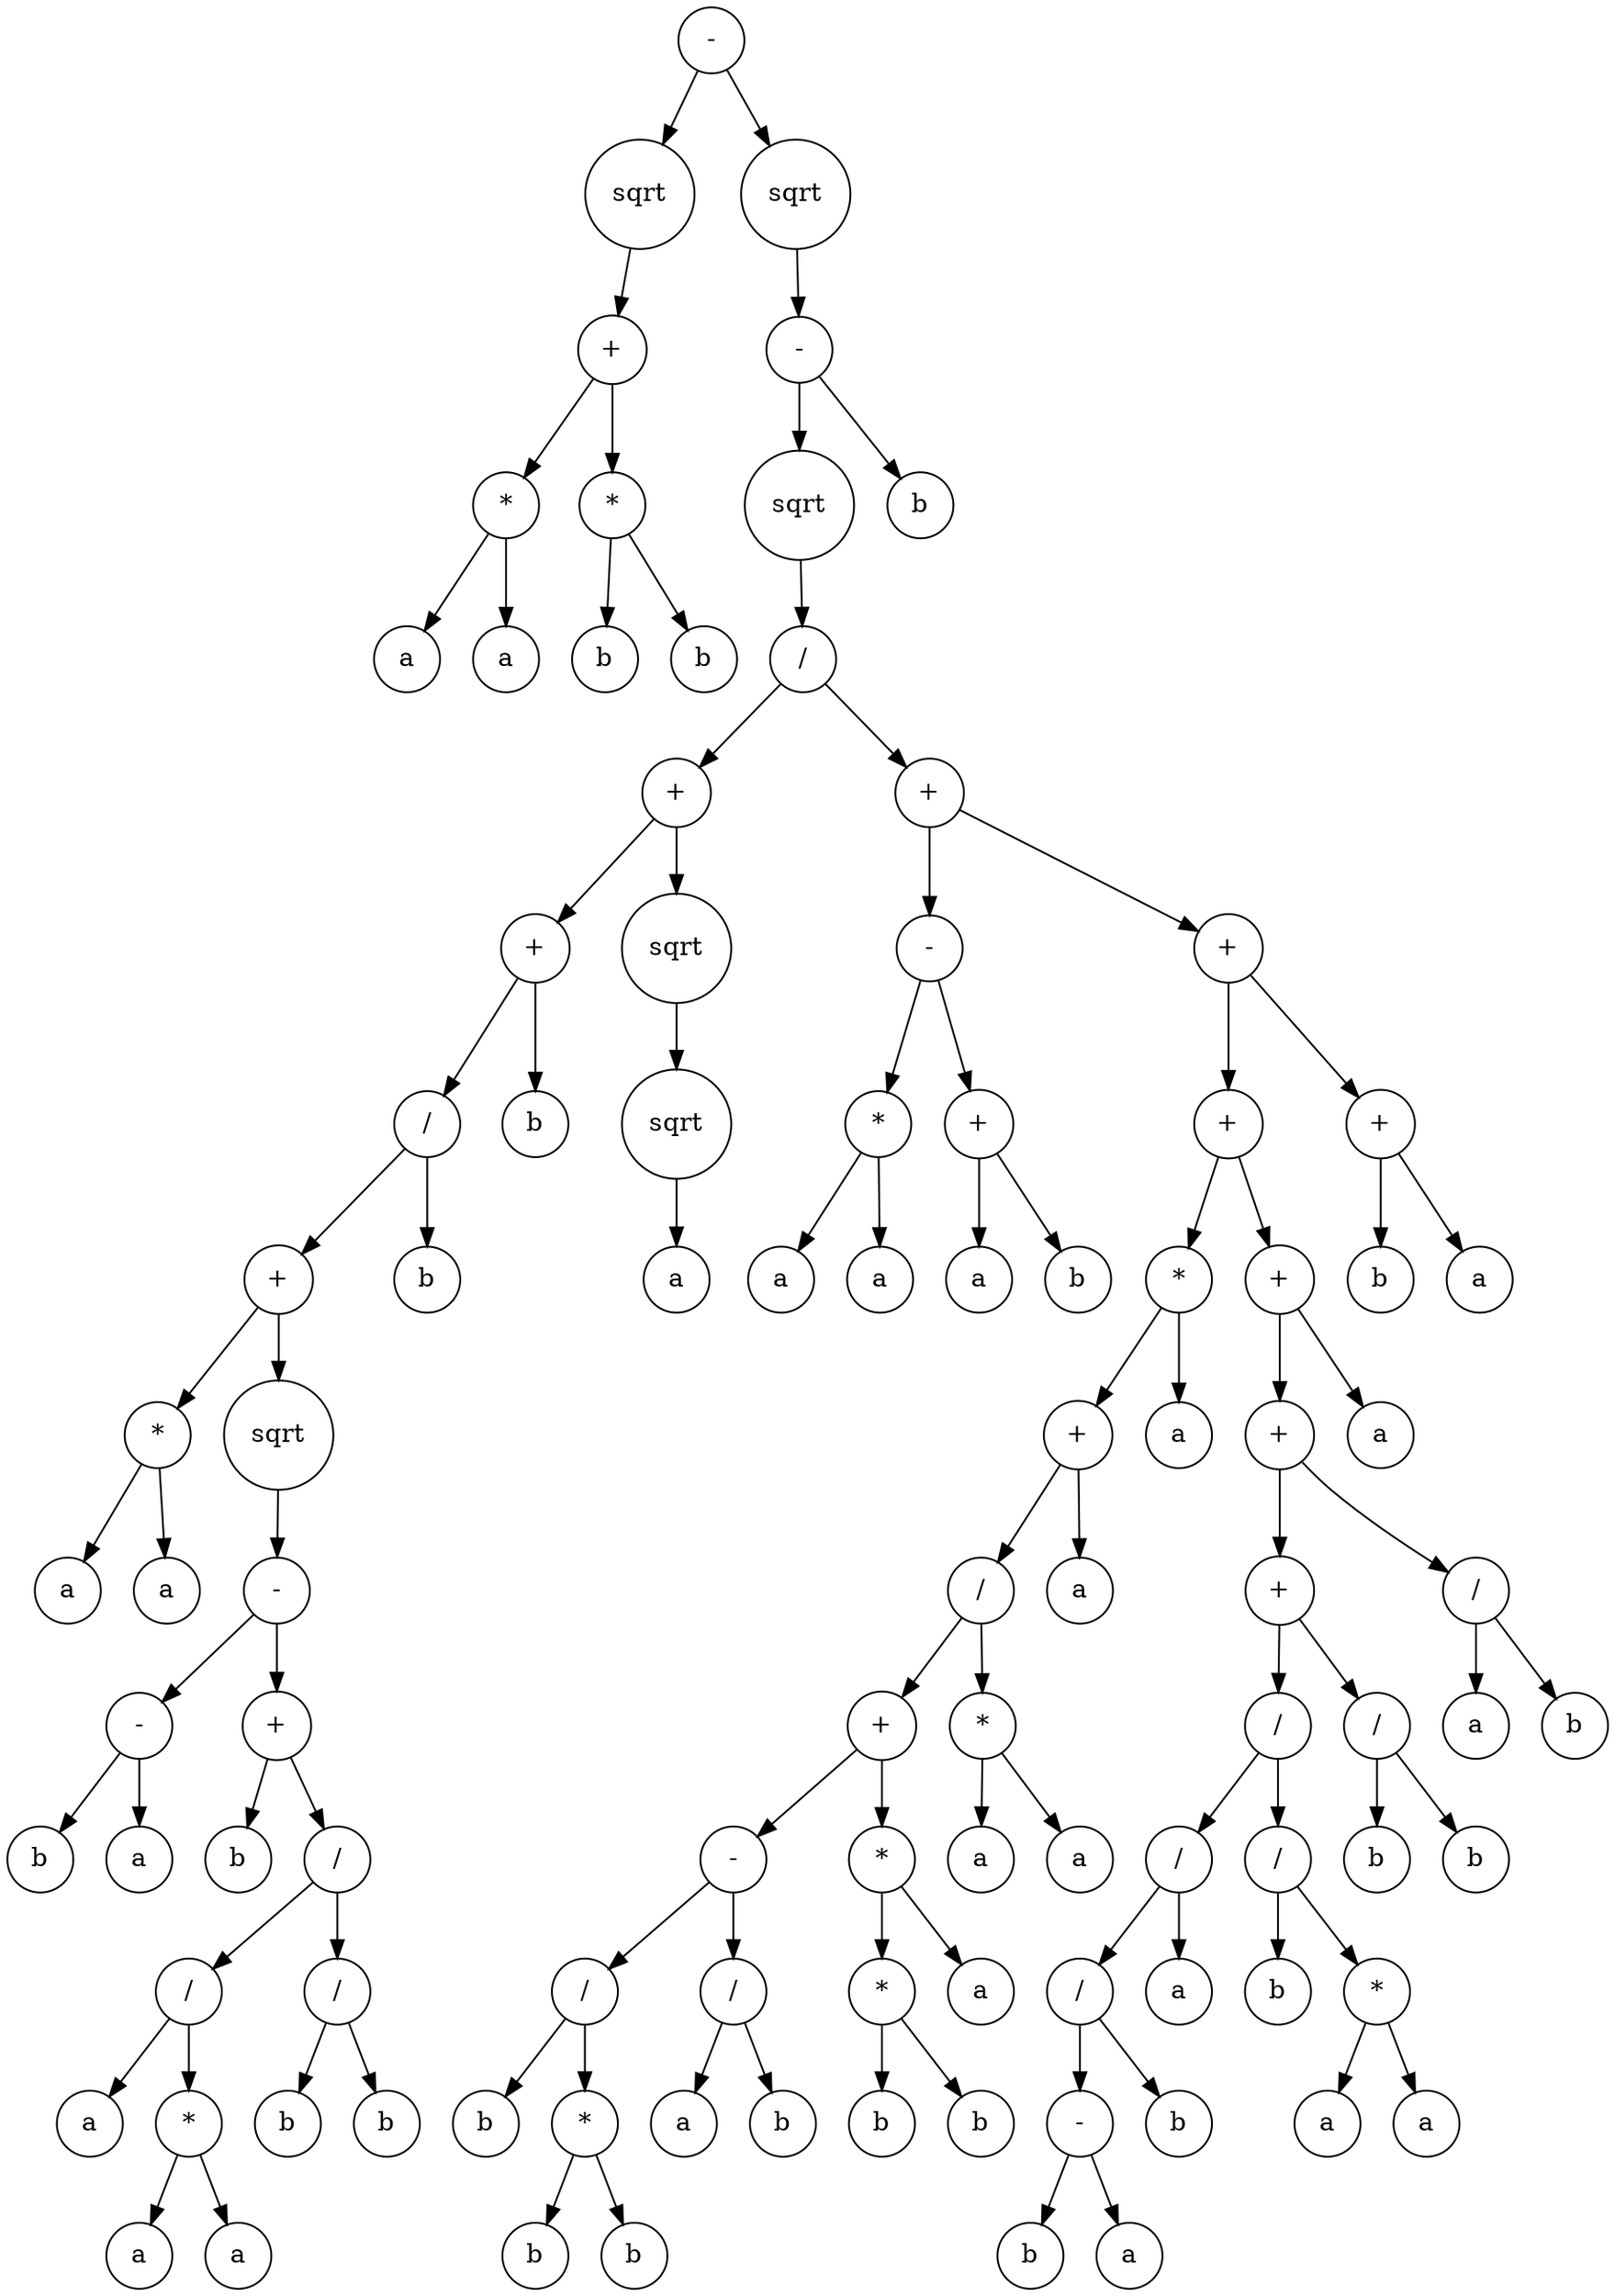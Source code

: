 digraph g {
graph [ordering=out];
node [shape=circle];
n[label = "-"];
n0[label = "sqrt"];
n00[label = "+"];
n000[label = "*"];
n0000[label = "a"];
n000 -> n0000;
n0001[label = "a"];
n000 -> n0001;
n00 -> n000;
n001[label = "*"];
n0010[label = "b"];
n001 -> n0010;
n0011[label = "b"];
n001 -> n0011;
n00 -> n001;
n0 -> n00;
n -> n0;
n1[label = "sqrt"];
n10[label = "-"];
n100[label = "sqrt"];
n1000[label = "/"];
n10000[label = "+"];
n100000[label = "+"];
n1000000[label = "/"];
n10000000[label = "+"];
n100000000[label = "*"];
n1000000000[label = "a"];
n100000000 -> n1000000000;
n1000000001[label = "a"];
n100000000 -> n1000000001;
n10000000 -> n100000000;
n100000001[label = "sqrt"];
n1000000010[label = "-"];
n10000000100[label = "-"];
n100000001000[label = "b"];
n10000000100 -> n100000001000;
n100000001001[label = "a"];
n10000000100 -> n100000001001;
n1000000010 -> n10000000100;
n10000000101[label = "+"];
n100000001010[label = "b"];
n10000000101 -> n100000001010;
n100000001011[label = "/"];
n1000000010110[label = "/"];
n10000000101100[label = "a"];
n1000000010110 -> n10000000101100;
n10000000101101[label = "*"];
n100000001011010[label = "a"];
n10000000101101 -> n100000001011010;
n100000001011011[label = "a"];
n10000000101101 -> n100000001011011;
n1000000010110 -> n10000000101101;
n100000001011 -> n1000000010110;
n1000000010111[label = "/"];
n10000000101110[label = "b"];
n1000000010111 -> n10000000101110;
n10000000101111[label = "b"];
n1000000010111 -> n10000000101111;
n100000001011 -> n1000000010111;
n10000000101 -> n100000001011;
n1000000010 -> n10000000101;
n100000001 -> n1000000010;
n10000000 -> n100000001;
n1000000 -> n10000000;
n10000001[label = "b"];
n1000000 -> n10000001;
n100000 -> n1000000;
n1000001[label = "b"];
n100000 -> n1000001;
n10000 -> n100000;
n100001[label = "sqrt"];
n1000010[label = "sqrt"];
n10000100[label = "a"];
n1000010 -> n10000100;
n100001 -> n1000010;
n10000 -> n100001;
n1000 -> n10000;
n10001[label = "+"];
n100010[label = "-"];
n1000100[label = "*"];
n10001000[label = "a"];
n1000100 -> n10001000;
n10001001[label = "a"];
n1000100 -> n10001001;
n100010 -> n1000100;
n1000101[label = "+"];
n10001010[label = "a"];
n1000101 -> n10001010;
n10001011[label = "b"];
n1000101 -> n10001011;
n100010 -> n1000101;
n10001 -> n100010;
n100011[label = "+"];
n1000110[label = "+"];
n10001100[label = "*"];
n100011000[label = "+"];
n1000110000[label = "/"];
n10001100000[label = "+"];
n100011000000[label = "-"];
n1000110000000[label = "/"];
n10001100000000[label = "b"];
n1000110000000 -> n10001100000000;
n10001100000001[label = "*"];
n100011000000010[label = "b"];
n10001100000001 -> n100011000000010;
n100011000000011[label = "b"];
n10001100000001 -> n100011000000011;
n1000110000000 -> n10001100000001;
n100011000000 -> n1000110000000;
n1000110000001[label = "/"];
n10001100000010[label = "a"];
n1000110000001 -> n10001100000010;
n10001100000011[label = "b"];
n1000110000001 -> n10001100000011;
n100011000000 -> n1000110000001;
n10001100000 -> n100011000000;
n100011000001[label = "*"];
n1000110000010[label = "*"];
n10001100000100[label = "b"];
n1000110000010 -> n10001100000100;
n10001100000101[label = "b"];
n1000110000010 -> n10001100000101;
n100011000001 -> n1000110000010;
n1000110000011[label = "a"];
n100011000001 -> n1000110000011;
n10001100000 -> n100011000001;
n1000110000 -> n10001100000;
n10001100001[label = "*"];
n100011000010[label = "a"];
n10001100001 -> n100011000010;
n100011000011[label = "a"];
n10001100001 -> n100011000011;
n1000110000 -> n10001100001;
n100011000 -> n1000110000;
n1000110001[label = "a"];
n100011000 -> n1000110001;
n10001100 -> n100011000;
n100011001[label = "a"];
n10001100 -> n100011001;
n1000110 -> n10001100;
n10001101[label = "+"];
n100011010[label = "+"];
n1000110100[label = "+"];
n10001101000[label = "/"];
n100011010000[label = "/"];
n1000110100000[label = "/"];
n10001101000000[label = "-"];
n100011010000000[label = "b"];
n10001101000000 -> n100011010000000;
n100011010000001[label = "a"];
n10001101000000 -> n100011010000001;
n1000110100000 -> n10001101000000;
n10001101000001[label = "b"];
n1000110100000 -> n10001101000001;
n100011010000 -> n1000110100000;
n1000110100001[label = "a"];
n100011010000 -> n1000110100001;
n10001101000 -> n100011010000;
n100011010001[label = "/"];
n1000110100010[label = "b"];
n100011010001 -> n1000110100010;
n1000110100011[label = "*"];
n10001101000110[label = "a"];
n1000110100011 -> n10001101000110;
n10001101000111[label = "a"];
n1000110100011 -> n10001101000111;
n100011010001 -> n1000110100011;
n10001101000 -> n100011010001;
n1000110100 -> n10001101000;
n10001101001[label = "/"];
n100011010010[label = "b"];
n10001101001 -> n100011010010;
n100011010011[label = "b"];
n10001101001 -> n100011010011;
n1000110100 -> n10001101001;
n100011010 -> n1000110100;
n1000110101[label = "/"];
n10001101010[label = "a"];
n1000110101 -> n10001101010;
n10001101011[label = "b"];
n1000110101 -> n10001101011;
n100011010 -> n1000110101;
n10001101 -> n100011010;
n100011011[label = "a"];
n10001101 -> n100011011;
n1000110 -> n10001101;
n100011 -> n1000110;
n1000111[label = "+"];
n10001110[label = "b"];
n1000111 -> n10001110;
n10001111[label = "a"];
n1000111 -> n10001111;
n100011 -> n1000111;
n10001 -> n100011;
n1000 -> n10001;
n100 -> n1000;
n10 -> n100;
n101[label = "b"];
n10 -> n101;
n1 -> n10;
n -> n1;
}
